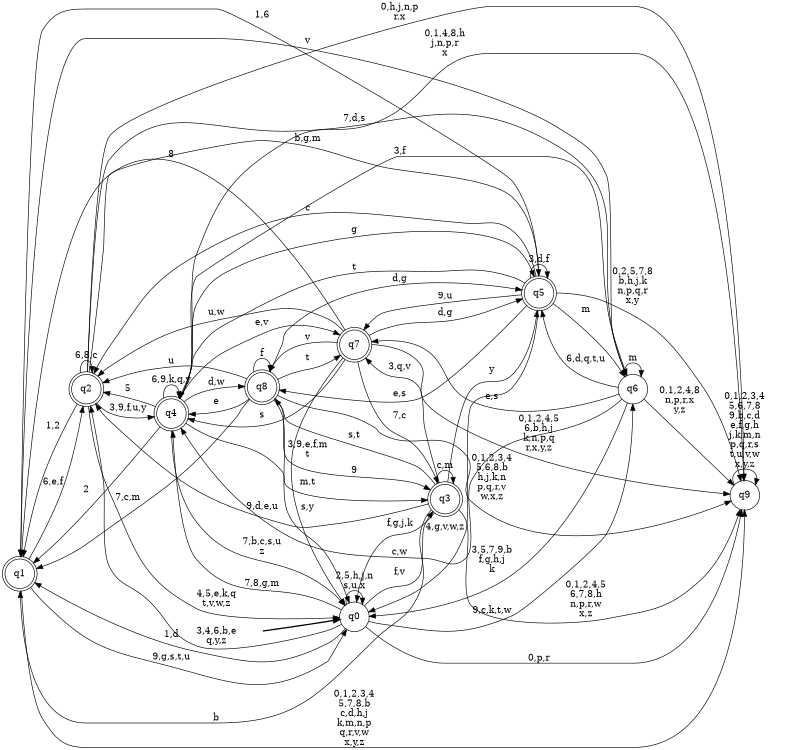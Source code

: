 digraph BlueStar {
__start0 [style = invis, shape = none, label = "", width = 0, height = 0];

rankdir=LR;
size="8,5";

s0 [style="filled", color="black", fillcolor="white" shape="circle", label="q0"];
s1 [style="rounded,filled", color="black", fillcolor="white" shape="doublecircle", label="q1"];
s2 [style="rounded,filled", color="black", fillcolor="white" shape="doublecircle", label="q2"];
s3 [style="rounded,filled", color="black", fillcolor="white" shape="doublecircle", label="q3"];
s4 [style="rounded,filled", color="black", fillcolor="white" shape="doublecircle", label="q4"];
s5 [style="rounded,filled", color="black", fillcolor="white" shape="doublecircle", label="q5"];
s6 [style="filled", color="black", fillcolor="white" shape="circle", label="q6"];
s7 [style="rounded,filled", color="black", fillcolor="white" shape="doublecircle", label="q7"];
s8 [style="rounded,filled", color="black", fillcolor="white" shape="doublecircle", label="q8"];
s9 [style="filled", color="black", fillcolor="white" shape="circle", label="q9"];
subgraph cluster_main { 
	graph [pad=".75", ranksep="0.15", nodesep="0.15"];
	 style=invis; 
	__start0 -> s0 [penwidth=2];
}
s0 -> s0 [label="2,5,h,j,n\ns,u,x"];
s0 -> s1 [label="1,d"];
s0 -> s2 [label="3,4,6,b,e\nq,y,z"];
s0 -> s3 [label="f,v"];
s0 -> s4 [label="7,8,g,m"];
s0 -> s6 [label="9,c,k,t,w"];
s0 -> s9 [label="0,p,r"];
s1 -> s0 [label="9,g,s,t,u"];
s1 -> s2 [label="6,e,f"];
s1 -> s9 [label="0,1,2,3,4\n5,7,8,b\nc,d,h,j\nk,m,n,p\nq,r,v,w\nx,y,z"];
s2 -> s0 [label="4,5,e,k,q\nt,v,w,z"];
s2 -> s1 [label="1,2"];
s2 -> s2 [label="6,8,c"];
s2 -> s4 [label="3,9,f,u,y"];
s2 -> s5 [label="b,g,m"];
s2 -> s6 [label="7,d,s"];
s2 -> s9 [label="0,h,j,n,p\nr,x"];
s3 -> s0 [label="f,g,j,k"];
s3 -> s1 [label="b"];
s3 -> s2 [label="9,d,e,u"];
s3 -> s3 [label="c,m"];
s3 -> s5 [label="y"];
s3 -> s7 [label="3,q,v"];
s3 -> s8 [label="s,t"];
s3 -> s9 [label="0,1,2,4,5\n6,7,8,h\nn,p,r,w\nx,z"];
s4 -> s0 [label="7,b,c,s,u\nz"];
s4 -> s1 [label="2"];
s4 -> s2 [label="5"];
s4 -> s3 [label="m,t"];
s4 -> s4 [label="6,9,k,q,y"];
s4 -> s5 [label="g"];
s4 -> s6 [label="3,f"];
s4 -> s7 [label="e,v"];
s4 -> s8 [label="d,w"];
s4 -> s9 [label="0,1,4,8,h\nj,n,p,r\nx"];
s5 -> s0 [label="4,g,v,w,z"];
s5 -> s1 [label="1,6"];
s5 -> s2 [label="c"];
s5 -> s4 [label="t"];
s5 -> s5 [label="3,d,f"];
s5 -> s6 [label="m"];
s5 -> s7 [label="9,u"];
s5 -> s8 [label="e,s"];
s5 -> s9 [label="0,2,5,7,8\nb,h,j,k\nn,p,q,r\nx,y"];
s6 -> s0 [label="3,5,7,9,b\nf,g,h,j\nk"];
s6 -> s1 [label="v"];
s6 -> s4 [label="c,w"];
s6 -> s5 [label="6,d,q,t,u"];
s6 -> s6 [label="m"];
s6 -> s7 [label="e,s"];
s6 -> s9 [label="0,1,2,4,8\nn,p,r,x\ny,z"];
s7 -> s0 [label="3,9,e,f,m\nt"];
s7 -> s1 [label="8"];
s7 -> s2 [label="u,w"];
s7 -> s3 [label="7,c"];
s7 -> s4 [label="s"];
s7 -> s5 [label="d,g"];
s7 -> s8 [label="v"];
s7 -> s9 [label="0,1,2,4,5\n6,b,h,j\nk,n,p,q\nr,x,y,z"];
s8 -> s0 [label="s,y"];
s8 -> s1 [label="7,c,m"];
s8 -> s2 [label="u"];
s8 -> s3 [label="9"];
s8 -> s4 [label="e"];
s8 -> s5 [label="d,g"];
s8 -> s7 [label="t"];
s8 -> s8 [label="f"];
s8 -> s9 [label="0,1,2,3,4\n5,6,8,b\nh,j,k,n\np,q,r,v\nw,x,z"];
s9 -> s9 [label="0,1,2,3,4\n5,6,7,8\n9,b,c,d\ne,f,g,h\nj,k,m,n\np,q,r,s\nt,u,v,w\nx,y,z"];

}